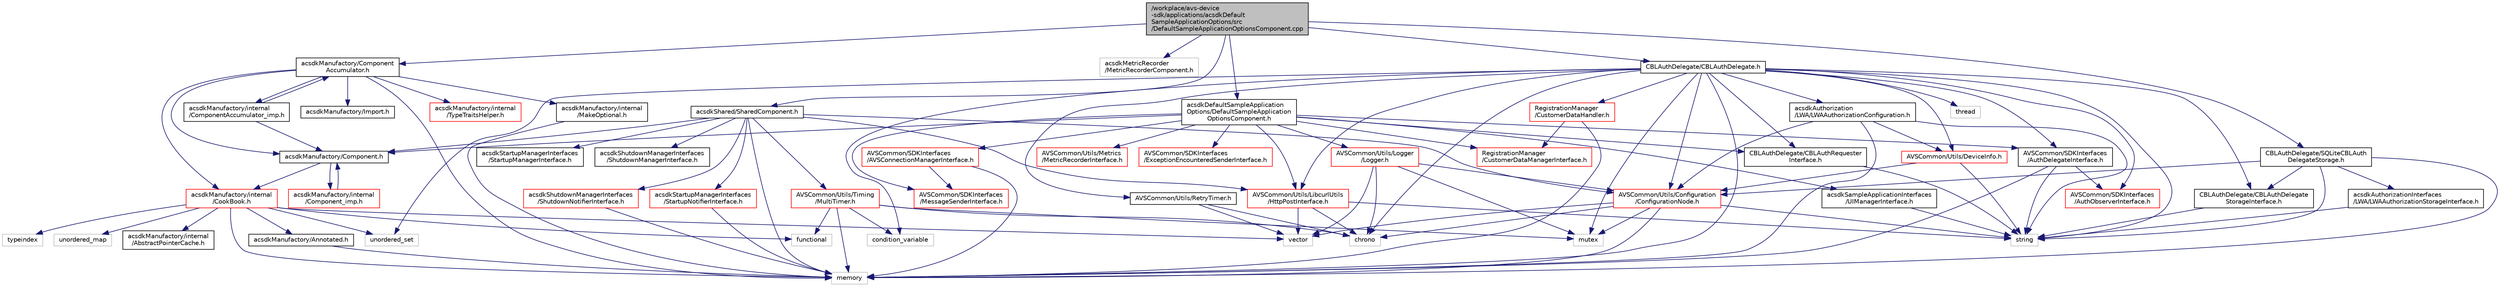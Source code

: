 digraph "/workplace/avs-device-sdk/applications/acsdkDefaultSampleApplicationOptions/src/DefaultSampleApplicationOptionsComponent.cpp"
{
  edge [fontname="Helvetica",fontsize="10",labelfontname="Helvetica",labelfontsize="10"];
  node [fontname="Helvetica",fontsize="10",shape=record];
  Node0 [label="/workplace/avs-device\l-sdk/applications/acsdkDefault\lSampleApplicationOptions/src\l/DefaultSampleApplicationOptionsComponent.cpp",height=0.2,width=0.4,color="black", fillcolor="grey75", style="filled", fontcolor="black"];
  Node0 -> Node1 [color="midnightblue",fontsize="10",style="solid",fontname="Helvetica"];
  Node1 [label="acsdkManufactory/Component\lAccumulator.h",height=0.2,width=0.4,color="black", fillcolor="white", style="filled",URL="$_component_accumulator_8h.html"];
  Node1 -> Node2 [color="midnightblue",fontsize="10",style="solid",fontname="Helvetica"];
  Node2 [label="memory",height=0.2,width=0.4,color="grey75", fillcolor="white", style="filled"];
  Node1 -> Node3 [color="midnightblue",fontsize="10",style="solid",fontname="Helvetica"];
  Node3 [label="acsdkManufactory/Component.h",height=0.2,width=0.4,color="black", fillcolor="white", style="filled",URL="$_component_8h.html"];
  Node3 -> Node4 [color="midnightblue",fontsize="10",style="solid",fontname="Helvetica"];
  Node4 [label="acsdkManufactory/internal\l/CookBook.h",height=0.2,width=0.4,color="red", fillcolor="white", style="filled",URL="$_cook_book_8h.html"];
  Node4 -> Node5 [color="midnightblue",fontsize="10",style="solid",fontname="Helvetica"];
  Node5 [label="functional",height=0.2,width=0.4,color="grey75", fillcolor="white", style="filled"];
  Node4 -> Node2 [color="midnightblue",fontsize="10",style="solid",fontname="Helvetica"];
  Node4 -> Node6 [color="midnightblue",fontsize="10",style="solid",fontname="Helvetica"];
  Node6 [label="typeindex",height=0.2,width=0.4,color="grey75", fillcolor="white", style="filled"];
  Node4 -> Node7 [color="midnightblue",fontsize="10",style="solid",fontname="Helvetica"];
  Node7 [label="unordered_map",height=0.2,width=0.4,color="grey75", fillcolor="white", style="filled"];
  Node4 -> Node8 [color="midnightblue",fontsize="10",style="solid",fontname="Helvetica"];
  Node8 [label="unordered_set",height=0.2,width=0.4,color="grey75", fillcolor="white", style="filled"];
  Node4 -> Node9 [color="midnightblue",fontsize="10",style="solid",fontname="Helvetica"];
  Node9 [label="vector",height=0.2,width=0.4,color="grey75", fillcolor="white", style="filled"];
  Node4 -> Node10 [color="midnightblue",fontsize="10",style="solid",fontname="Helvetica"];
  Node10 [label="acsdkManufactory/Annotated.h",height=0.2,width=0.4,color="black", fillcolor="white", style="filled",URL="$_annotated_8h.html"];
  Node10 -> Node2 [color="midnightblue",fontsize="10",style="solid",fontname="Helvetica"];
  Node4 -> Node11 [color="midnightblue",fontsize="10",style="solid",fontname="Helvetica"];
  Node11 [label="acsdkManufactory/internal\l/AbstractPointerCache.h",height=0.2,width=0.4,color="black", fillcolor="white", style="filled",URL="$_abstract_pointer_cache_8h.html"];
  Node3 -> Node51 [color="midnightblue",fontsize="10",style="solid",fontname="Helvetica"];
  Node51 [label="acsdkManufactory/internal\l/Component_imp.h",height=0.2,width=0.4,color="red", fillcolor="white", style="filled",URL="$_component__imp_8h.html"];
  Node51 -> Node3 [color="midnightblue",fontsize="10",style="solid",fontname="Helvetica"];
  Node1 -> Node48 [color="midnightblue",fontsize="10",style="solid",fontname="Helvetica"];
  Node48 [label="acsdkManufactory/Import.h",height=0.2,width=0.4,color="black", fillcolor="white", style="filled",URL="$_import_8h.html"];
  Node1 -> Node50 [color="midnightblue",fontsize="10",style="solid",fontname="Helvetica"];
  Node50 [label="acsdkManufactory/internal\l/MakeOptional.h",height=0.2,width=0.4,color="black", fillcolor="white", style="filled",URL="$_make_optional_8h.html"];
  Node50 -> Node2 [color="midnightblue",fontsize="10",style="solid",fontname="Helvetica"];
  Node1 -> Node4 [color="midnightblue",fontsize="10",style="solid",fontname="Helvetica"];
  Node1 -> Node37 [color="midnightblue",fontsize="10",style="solid",fontname="Helvetica"];
  Node37 [label="acsdkManufactory/internal\l/TypeTraitsHelper.h",height=0.2,width=0.4,color="red", fillcolor="white", style="filled",URL="$_type_traits_helper_8h.html"];
  Node1 -> Node52 [color="midnightblue",fontsize="10",style="solid",fontname="Helvetica"];
  Node52 [label="acsdkManufactory/internal\l/ComponentAccumulator_imp.h",height=0.2,width=0.4,color="black", fillcolor="white", style="filled",URL="$_component_accumulator__imp_8h.html"];
  Node52 -> Node3 [color="midnightblue",fontsize="10",style="solid",fontname="Helvetica"];
  Node52 -> Node1 [color="midnightblue",fontsize="10",style="solid",fontname="Helvetica"];
  Node0 -> Node53 [color="midnightblue",fontsize="10",style="solid",fontname="Helvetica"];
  Node53 [label="acsdkMetricRecorder\l/MetricRecorderComponent.h",height=0.2,width=0.4,color="grey75", fillcolor="white", style="filled"];
  Node0 -> Node54 [color="midnightblue",fontsize="10",style="solid",fontname="Helvetica"];
  Node54 [label="acsdkShared/SharedComponent.h",height=0.2,width=0.4,color="black", fillcolor="white", style="filled",URL="$_shared_component_8h.html"];
  Node54 -> Node2 [color="midnightblue",fontsize="10",style="solid",fontname="Helvetica"];
  Node54 -> Node3 [color="midnightblue",fontsize="10",style="solid",fontname="Helvetica"];
  Node54 -> Node55 [color="midnightblue",fontsize="10",style="solid",fontname="Helvetica"];
  Node55 [label="acsdkShutdownManagerInterfaces\l/ShutdownManagerInterface.h",height=0.2,width=0.4,color="black", fillcolor="white", style="filled",URL="$_shutdown_manager_interface_8h.html"];
  Node54 -> Node56 [color="midnightblue",fontsize="10",style="solid",fontname="Helvetica"];
  Node56 [label="acsdkShutdownManagerInterfaces\l/ShutdownNotifierInterface.h",height=0.2,width=0.4,color="red", fillcolor="white", style="filled",URL="$_shutdown_notifier_interface_8h.html"];
  Node56 -> Node2 [color="midnightblue",fontsize="10",style="solid",fontname="Helvetica"];
  Node54 -> Node59 [color="midnightblue",fontsize="10",style="solid",fontname="Helvetica"];
  Node59 [label="acsdkStartupManagerInterfaces\l/StartupManagerInterface.h",height=0.2,width=0.4,color="black", fillcolor="white", style="filled",URL="$_startup_manager_interface_8h.html"];
  Node54 -> Node60 [color="midnightblue",fontsize="10",style="solid",fontname="Helvetica"];
  Node60 [label="acsdkStartupManagerInterfaces\l/StartupNotifierInterface.h",height=0.2,width=0.4,color="red", fillcolor="white", style="filled",URL="$_startup_notifier_interface_8h.html"];
  Node60 -> Node2 [color="midnightblue",fontsize="10",style="solid",fontname="Helvetica"];
  Node54 -> Node28 [color="midnightblue",fontsize="10",style="solid",fontname="Helvetica"];
  Node28 [label="AVSCommon/Utils/Configuration\l/ConfigurationNode.h",height=0.2,width=0.4,color="red", fillcolor="white", style="filled",URL="$_configuration_node_8h.html"];
  Node28 -> Node24 [color="midnightblue",fontsize="10",style="solid",fontname="Helvetica"];
  Node24 [label="chrono",height=0.2,width=0.4,color="grey75", fillcolor="white", style="filled"];
  Node28 -> Node2 [color="midnightblue",fontsize="10",style="solid",fontname="Helvetica"];
  Node28 -> Node27 [color="midnightblue",fontsize="10",style="solid",fontname="Helvetica"];
  Node27 [label="mutex",height=0.2,width=0.4,color="grey75", fillcolor="white", style="filled"];
  Node28 -> Node15 [color="midnightblue",fontsize="10",style="solid",fontname="Helvetica"];
  Node15 [label="string",height=0.2,width=0.4,color="grey75", fillcolor="white", style="filled"];
  Node28 -> Node9 [color="midnightblue",fontsize="10",style="solid",fontname="Helvetica"];
  Node54 -> Node62 [color="midnightblue",fontsize="10",style="solid",fontname="Helvetica"];
  Node62 [label="AVSCommon/Utils/LibcurlUtils\l/HttpPostInterface.h",height=0.2,width=0.4,color="red", fillcolor="white", style="filled",URL="$_http_post_interface_8h.html"];
  Node62 -> Node24 [color="midnightblue",fontsize="10",style="solid",fontname="Helvetica"];
  Node62 -> Node15 [color="midnightblue",fontsize="10",style="solid",fontname="Helvetica"];
  Node62 -> Node9 [color="midnightblue",fontsize="10",style="solid",fontname="Helvetica"];
  Node54 -> Node65 [color="midnightblue",fontsize="10",style="solid",fontname="Helvetica"];
  Node65 [label="AVSCommon/Utils/Timing\l/MultiTimer.h",height=0.2,width=0.4,color="red", fillcolor="white", style="filled",URL="$_multi_timer_8h.html"];
  Node65 -> Node24 [color="midnightblue",fontsize="10",style="solid",fontname="Helvetica"];
  Node65 -> Node67 [color="midnightblue",fontsize="10",style="solid",fontname="Helvetica"];
  Node67 [label="condition_variable",height=0.2,width=0.4,color="grey75", fillcolor="white", style="filled"];
  Node65 -> Node5 [color="midnightblue",fontsize="10",style="solid",fontname="Helvetica"];
  Node65 -> Node2 [color="midnightblue",fontsize="10",style="solid",fontname="Helvetica"];
  Node65 -> Node27 [color="midnightblue",fontsize="10",style="solid",fontname="Helvetica"];
  Node0 -> Node78 [color="midnightblue",fontsize="10",style="solid",fontname="Helvetica"];
  Node78 [label="CBLAuthDelegate/CBLAuthDelegate.h",height=0.2,width=0.4,color="black", fillcolor="white", style="filled",URL="$_c_b_l_auth_delegate_8h.html"];
  Node78 -> Node24 [color="midnightblue",fontsize="10",style="solid",fontname="Helvetica"];
  Node78 -> Node67 [color="midnightblue",fontsize="10",style="solid",fontname="Helvetica"];
  Node78 -> Node2 [color="midnightblue",fontsize="10",style="solid",fontname="Helvetica"];
  Node78 -> Node27 [color="midnightblue",fontsize="10",style="solid",fontname="Helvetica"];
  Node78 -> Node15 [color="midnightblue",fontsize="10",style="solid",fontname="Helvetica"];
  Node78 -> Node72 [color="midnightblue",fontsize="10",style="solid",fontname="Helvetica"];
  Node72 [label="thread",height=0.2,width=0.4,color="grey75", fillcolor="white", style="filled"];
  Node78 -> Node8 [color="midnightblue",fontsize="10",style="solid",fontname="Helvetica"];
  Node78 -> Node79 [color="midnightblue",fontsize="10",style="solid",fontname="Helvetica"];
  Node79 [label="AVSCommon/SDKInterfaces\l/AuthDelegateInterface.h",height=0.2,width=0.4,color="black", fillcolor="white", style="filled",URL="$_auth_delegate_interface_8h.html"];
  Node79 -> Node2 [color="midnightblue",fontsize="10",style="solid",fontname="Helvetica"];
  Node79 -> Node15 [color="midnightblue",fontsize="10",style="solid",fontname="Helvetica"];
  Node79 -> Node80 [color="midnightblue",fontsize="10",style="solid",fontname="Helvetica"];
  Node80 [label="AVSCommon/SDKInterfaces\l/AuthObserverInterface.h",height=0.2,width=0.4,color="red", fillcolor="white", style="filled",URL="$_auth_observer_interface_8h.html"];
  Node78 -> Node80 [color="midnightblue",fontsize="10",style="solid",fontname="Helvetica"];
  Node78 -> Node28 [color="midnightblue",fontsize="10",style="solid",fontname="Helvetica"];
  Node78 -> Node62 [color="midnightblue",fontsize="10",style="solid",fontname="Helvetica"];
  Node78 -> Node81 [color="midnightblue",fontsize="10",style="solid",fontname="Helvetica"];
  Node81 [label="AVSCommon/Utils/DeviceInfo.h",height=0.2,width=0.4,color="red", fillcolor="white", style="filled",URL="$_device_info_8h.html"];
  Node81 -> Node15 [color="midnightblue",fontsize="10",style="solid",fontname="Helvetica"];
  Node81 -> Node28 [color="midnightblue",fontsize="10",style="solid",fontname="Helvetica"];
  Node78 -> Node83 [color="midnightblue",fontsize="10",style="solid",fontname="Helvetica"];
  Node83 [label="AVSCommon/Utils/RetryTimer.h",height=0.2,width=0.4,color="black", fillcolor="white", style="filled",URL="$_retry_timer_8h.html"];
  Node83 -> Node24 [color="midnightblue",fontsize="10",style="solid",fontname="Helvetica"];
  Node83 -> Node9 [color="midnightblue",fontsize="10",style="solid",fontname="Helvetica"];
  Node78 -> Node84 [color="midnightblue",fontsize="10",style="solid",fontname="Helvetica"];
  Node84 [label="RegistrationManager\l/CustomerDataHandler.h",height=0.2,width=0.4,color="red", fillcolor="white", style="filled",URL="$_customer_data_handler_8h.html"];
  Node84 -> Node2 [color="midnightblue",fontsize="10",style="solid",fontname="Helvetica"];
  Node84 -> Node86 [color="midnightblue",fontsize="10",style="solid",fontname="Helvetica"];
  Node86 [label="RegistrationManager\l/CustomerDataManagerInterface.h",height=0.2,width=0.4,color="red", fillcolor="white", style="filled",URL="$_customer_data_manager_interface_8h.html"];
  Node78 -> Node87 [color="midnightblue",fontsize="10",style="solid",fontname="Helvetica"];
  Node87 [label="acsdkAuthorization\l/LWA/LWAAuthorizationConfiguration.h",height=0.2,width=0.4,color="black", fillcolor="white", style="filled",URL="$_l_w_a_authorization_configuration_8h.html"];
  Node87 -> Node2 [color="midnightblue",fontsize="10",style="solid",fontname="Helvetica"];
  Node87 -> Node15 [color="midnightblue",fontsize="10",style="solid",fontname="Helvetica"];
  Node87 -> Node28 [color="midnightblue",fontsize="10",style="solid",fontname="Helvetica"];
  Node87 -> Node81 [color="midnightblue",fontsize="10",style="solid",fontname="Helvetica"];
  Node78 -> Node88 [color="midnightblue",fontsize="10",style="solid",fontname="Helvetica"];
  Node88 [label="CBLAuthDelegate/CBLAuthDelegate\lStorageInterface.h",height=0.2,width=0.4,color="black", fillcolor="white", style="filled",URL="$_c_b_l_auth_delegate_storage_interface_8h.html"];
  Node88 -> Node15 [color="midnightblue",fontsize="10",style="solid",fontname="Helvetica"];
  Node78 -> Node89 [color="midnightblue",fontsize="10",style="solid",fontname="Helvetica"];
  Node89 [label="CBLAuthDelegate/CBLAuthRequester\lInterface.h",height=0.2,width=0.4,color="black", fillcolor="white", style="filled",URL="$_c_b_l_auth_requester_interface_8h.html"];
  Node89 -> Node15 [color="midnightblue",fontsize="10",style="solid",fontname="Helvetica"];
  Node0 -> Node90 [color="midnightblue",fontsize="10",style="solid",fontname="Helvetica"];
  Node90 [label="CBLAuthDelegate/SQLiteCBLAuth\lDelegateStorage.h",height=0.2,width=0.4,color="black", fillcolor="white", style="filled",URL="$_s_q_lite_c_b_l_auth_delegate_storage_8h.html"];
  Node90 -> Node2 [color="midnightblue",fontsize="10",style="solid",fontname="Helvetica"];
  Node90 -> Node15 [color="midnightblue",fontsize="10",style="solid",fontname="Helvetica"];
  Node90 -> Node91 [color="midnightblue",fontsize="10",style="solid",fontname="Helvetica"];
  Node91 [label="acsdkAuthorizationInterfaces\l/LWA/LWAAuthorizationStorageInterface.h",height=0.2,width=0.4,color="black", fillcolor="white", style="filled",URL="$_l_w_a_authorization_storage_interface_8h.html"];
  Node91 -> Node15 [color="midnightblue",fontsize="10",style="solid",fontname="Helvetica"];
  Node90 -> Node28 [color="midnightblue",fontsize="10",style="solid",fontname="Helvetica"];
  Node90 -> Node88 [color="midnightblue",fontsize="10",style="solid",fontname="Helvetica"];
  Node0 -> Node92 [color="midnightblue",fontsize="10",style="solid",fontname="Helvetica"];
  Node92 [label="acsdkDefaultSampleApplication\lOptions/DefaultSampleApplication\lOptionsComponent.h",height=0.2,width=0.4,color="black", fillcolor="white", style="filled",URL="$_default_sample_application_options_component_8h.html"];
  Node92 -> Node3 [color="midnightblue",fontsize="10",style="solid",fontname="Helvetica"];
  Node92 -> Node93 [color="midnightblue",fontsize="10",style="solid",fontname="Helvetica"];
  Node93 [label="acsdkSampleApplicationInterfaces\l/UIManagerInterface.h",height=0.2,width=0.4,color="black", fillcolor="white", style="filled",URL="$_u_i_manager_interface_8h.html"];
  Node93 -> Node15 [color="midnightblue",fontsize="10",style="solid",fontname="Helvetica"];
  Node92 -> Node79 [color="midnightblue",fontsize="10",style="solid",fontname="Helvetica"];
  Node92 -> Node94 [color="midnightblue",fontsize="10",style="solid",fontname="Helvetica"];
  Node94 [label="AVSCommon/SDKInterfaces\l/AVSConnectionManagerInterface.h",height=0.2,width=0.4,color="red", fillcolor="white", style="filled",URL="$_a_v_s_connection_manager_interface_8h.html"];
  Node94 -> Node2 [color="midnightblue",fontsize="10",style="solid",fontname="Helvetica"];
  Node94 -> Node98 [color="midnightblue",fontsize="10",style="solid",fontname="Helvetica"];
  Node98 [label="AVSCommon/SDKInterfaces\l/MessageSenderInterface.h",height=0.2,width=0.4,color="red", fillcolor="white", style="filled",URL="$_message_sender_interface_8h.html"];
  Node92 -> Node104 [color="midnightblue",fontsize="10",style="solid",fontname="Helvetica"];
  Node104 [label="AVSCommon/SDKInterfaces\l/ExceptionEncounteredSenderInterface.h",height=0.2,width=0.4,color="red", fillcolor="white", style="filled",URL="$_exception_encountered_sender_interface_8h.html"];
  Node92 -> Node98 [color="midnightblue",fontsize="10",style="solid",fontname="Helvetica"];
  Node92 -> Node62 [color="midnightblue",fontsize="10",style="solid",fontname="Helvetica"];
  Node92 -> Node25 [color="midnightblue",fontsize="10",style="solid",fontname="Helvetica"];
  Node25 [label="AVSCommon/Utils/Logger\l/Logger.h",height=0.2,width=0.4,color="red", fillcolor="white", style="filled",URL="$_logger_8h.html"];
  Node25 -> Node24 [color="midnightblue",fontsize="10",style="solid",fontname="Helvetica"];
  Node25 -> Node27 [color="midnightblue",fontsize="10",style="solid",fontname="Helvetica"];
  Node25 -> Node9 [color="midnightblue",fontsize="10",style="solid",fontname="Helvetica"];
  Node25 -> Node28 [color="midnightblue",fontsize="10",style="solid",fontname="Helvetica"];
  Node92 -> Node106 [color="midnightblue",fontsize="10",style="solid",fontname="Helvetica"];
  Node106 [label="AVSCommon/Utils/Metrics\l/MetricRecorderInterface.h",height=0.2,width=0.4,color="red", fillcolor="white", style="filled",URL="$_metric_recorder_interface_8h.html"];
  Node92 -> Node89 [color="midnightblue",fontsize="10",style="solid",fontname="Helvetica"];
  Node92 -> Node86 [color="midnightblue",fontsize="10",style="solid",fontname="Helvetica"];
}
